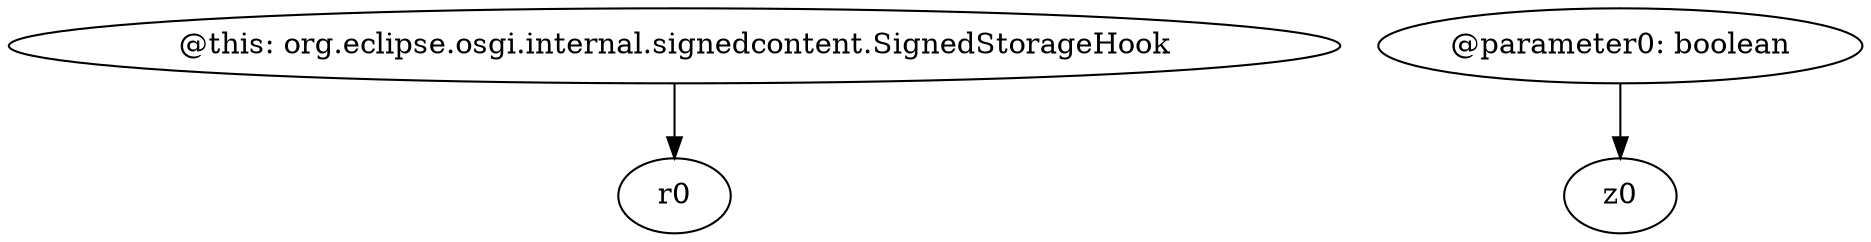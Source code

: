 digraph g {
0[label="@this: org.eclipse.osgi.internal.signedcontent.SignedStorageHook"]
1[label="r0"]
0->1[label=""]
2[label="@parameter0: boolean"]
3[label="z0"]
2->3[label=""]
}